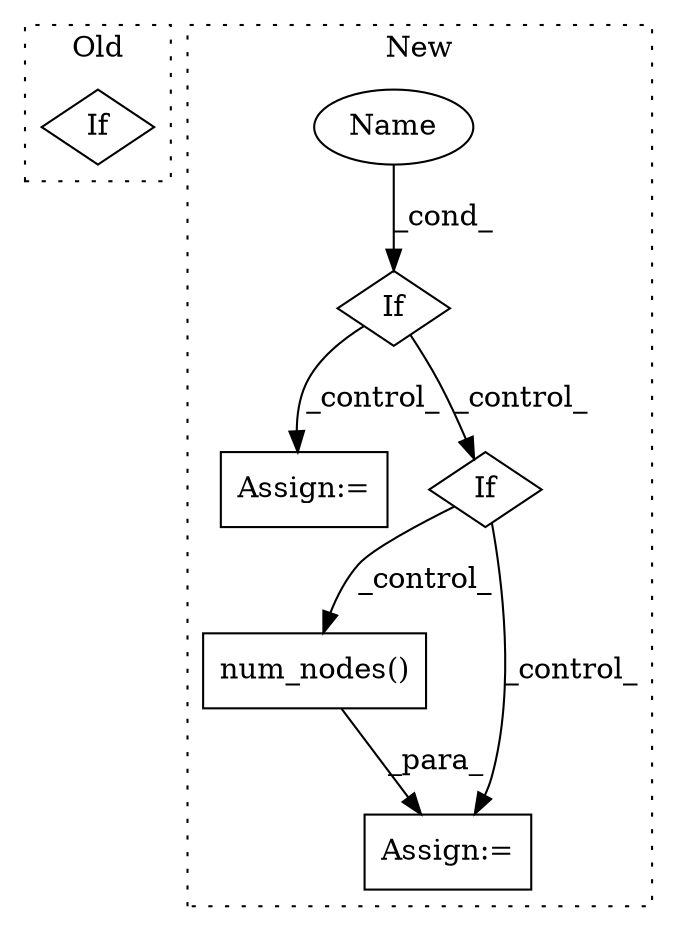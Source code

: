 digraph G {
subgraph cluster0 {
1 [label="If" a="96" s="5111" l="3" shape="diamond"];
label = "Old";
style="dotted";
}
subgraph cluster1 {
2 [label="num_nodes()" a="75" s="5157" l="17" shape="box"];
3 [label="Name" a="87" s="5015" l="19" shape="ellipse"];
4 [label="Assign:=" a="68" s="5374" l="3" shape="box"];
5 [label="If" a="96" s="5012" l="3" shape="diamond"];
6 [label="Assign:=" a="68" s="5294" l="3" shape="box"];
7 [label="If" a="96" s="5100" l="3" shape="diamond"];
label = "New";
style="dotted";
}
2 -> 6 [label="_para_"];
3 -> 5 [label="_cond_"];
5 -> 7 [label="_control_"];
5 -> 4 [label="_control_"];
7 -> 6 [label="_control_"];
7 -> 2 [label="_control_"];
}